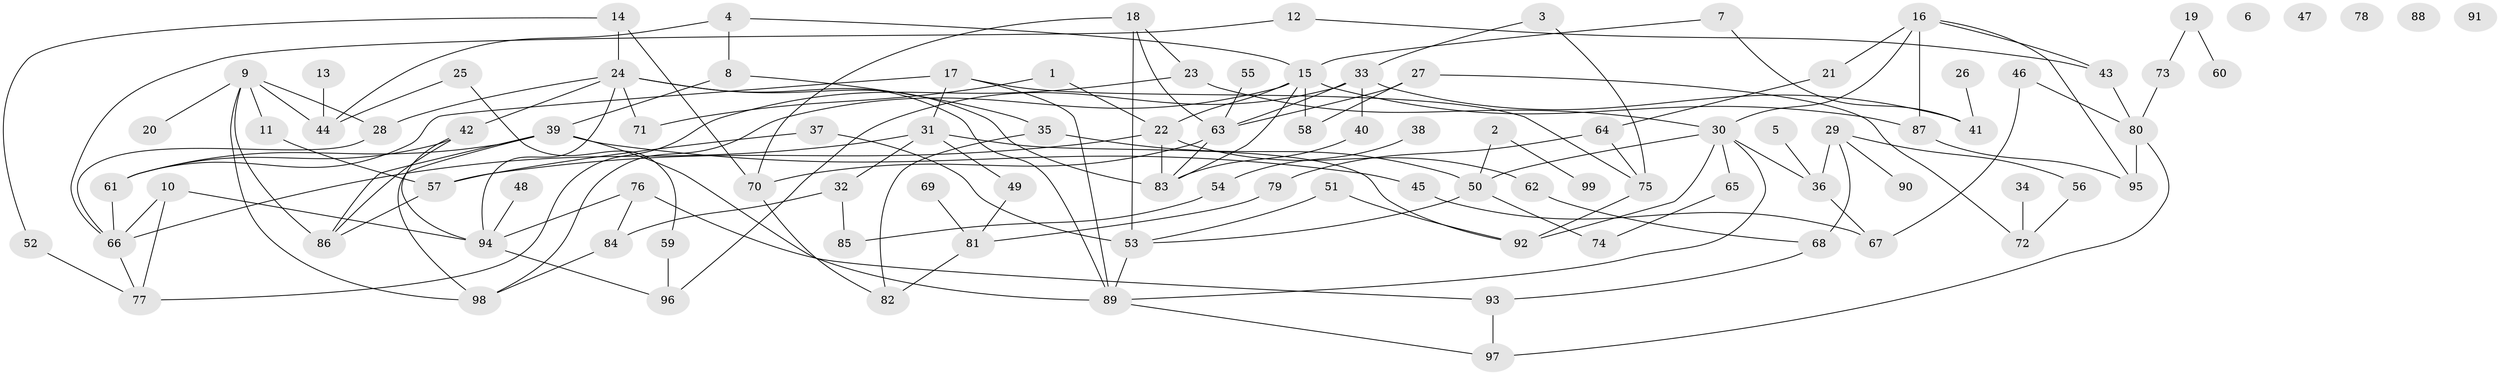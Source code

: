 // Generated by graph-tools (version 1.1) at 2025/49/03/09/25 03:49:09]
// undirected, 99 vertices, 146 edges
graph export_dot {
graph [start="1"]
  node [color=gray90,style=filled];
  1;
  2;
  3;
  4;
  5;
  6;
  7;
  8;
  9;
  10;
  11;
  12;
  13;
  14;
  15;
  16;
  17;
  18;
  19;
  20;
  21;
  22;
  23;
  24;
  25;
  26;
  27;
  28;
  29;
  30;
  31;
  32;
  33;
  34;
  35;
  36;
  37;
  38;
  39;
  40;
  41;
  42;
  43;
  44;
  45;
  46;
  47;
  48;
  49;
  50;
  51;
  52;
  53;
  54;
  55;
  56;
  57;
  58;
  59;
  60;
  61;
  62;
  63;
  64;
  65;
  66;
  67;
  68;
  69;
  70;
  71;
  72;
  73;
  74;
  75;
  76;
  77;
  78;
  79;
  80;
  81;
  82;
  83;
  84;
  85;
  86;
  87;
  88;
  89;
  90;
  91;
  92;
  93;
  94;
  95;
  96;
  97;
  98;
  99;
  1 -- 22;
  1 -- 71;
  2 -- 50;
  2 -- 99;
  3 -- 33;
  3 -- 75;
  4 -- 8;
  4 -- 15;
  4 -- 44;
  5 -- 36;
  7 -- 15;
  7 -- 41;
  8 -- 35;
  8 -- 39;
  9 -- 11;
  9 -- 20;
  9 -- 28;
  9 -- 44;
  9 -- 86;
  9 -- 98;
  10 -- 66;
  10 -- 77;
  10 -- 94;
  11 -- 57;
  12 -- 43;
  12 -- 66;
  13 -- 44;
  14 -- 24;
  14 -- 52;
  14 -- 70;
  15 -- 22;
  15 -- 58;
  15 -- 83;
  15 -- 87;
  15 -- 98;
  16 -- 21;
  16 -- 30;
  16 -- 43;
  16 -- 87;
  16 -- 95;
  17 -- 31;
  17 -- 61;
  17 -- 75;
  17 -- 89;
  18 -- 23;
  18 -- 53;
  18 -- 63;
  18 -- 70;
  19 -- 60;
  19 -- 73;
  21 -- 64;
  22 -- 57;
  22 -- 62;
  22 -- 83;
  23 -- 30;
  23 -- 77;
  24 -- 28;
  24 -- 42;
  24 -- 71;
  24 -- 83;
  24 -- 89;
  24 -- 94;
  25 -- 44;
  25 -- 59;
  26 -- 41;
  27 -- 58;
  27 -- 63;
  27 -- 72;
  28 -- 66;
  29 -- 36;
  29 -- 56;
  29 -- 68;
  29 -- 90;
  30 -- 36;
  30 -- 50;
  30 -- 65;
  30 -- 89;
  30 -- 92;
  31 -- 32;
  31 -- 49;
  31 -- 66;
  31 -- 92;
  32 -- 84;
  32 -- 85;
  33 -- 40;
  33 -- 41;
  33 -- 63;
  33 -- 96;
  34 -- 72;
  35 -- 50;
  35 -- 82;
  36 -- 67;
  37 -- 53;
  37 -- 57;
  38 -- 54;
  39 -- 45;
  39 -- 61;
  39 -- 86;
  39 -- 89;
  39 -- 98;
  40 -- 83;
  42 -- 61;
  42 -- 86;
  42 -- 94;
  43 -- 80;
  45 -- 67;
  46 -- 67;
  46 -- 80;
  48 -- 94;
  49 -- 81;
  50 -- 53;
  50 -- 74;
  51 -- 53;
  51 -- 92;
  52 -- 77;
  53 -- 89;
  54 -- 85;
  55 -- 63;
  56 -- 72;
  57 -- 86;
  59 -- 96;
  61 -- 66;
  62 -- 68;
  63 -- 70;
  63 -- 83;
  64 -- 75;
  64 -- 79;
  65 -- 74;
  66 -- 77;
  68 -- 93;
  69 -- 81;
  70 -- 82;
  73 -- 80;
  75 -- 92;
  76 -- 84;
  76 -- 93;
  76 -- 94;
  79 -- 81;
  80 -- 95;
  80 -- 97;
  81 -- 82;
  84 -- 98;
  87 -- 95;
  89 -- 97;
  93 -- 97;
  94 -- 96;
}
